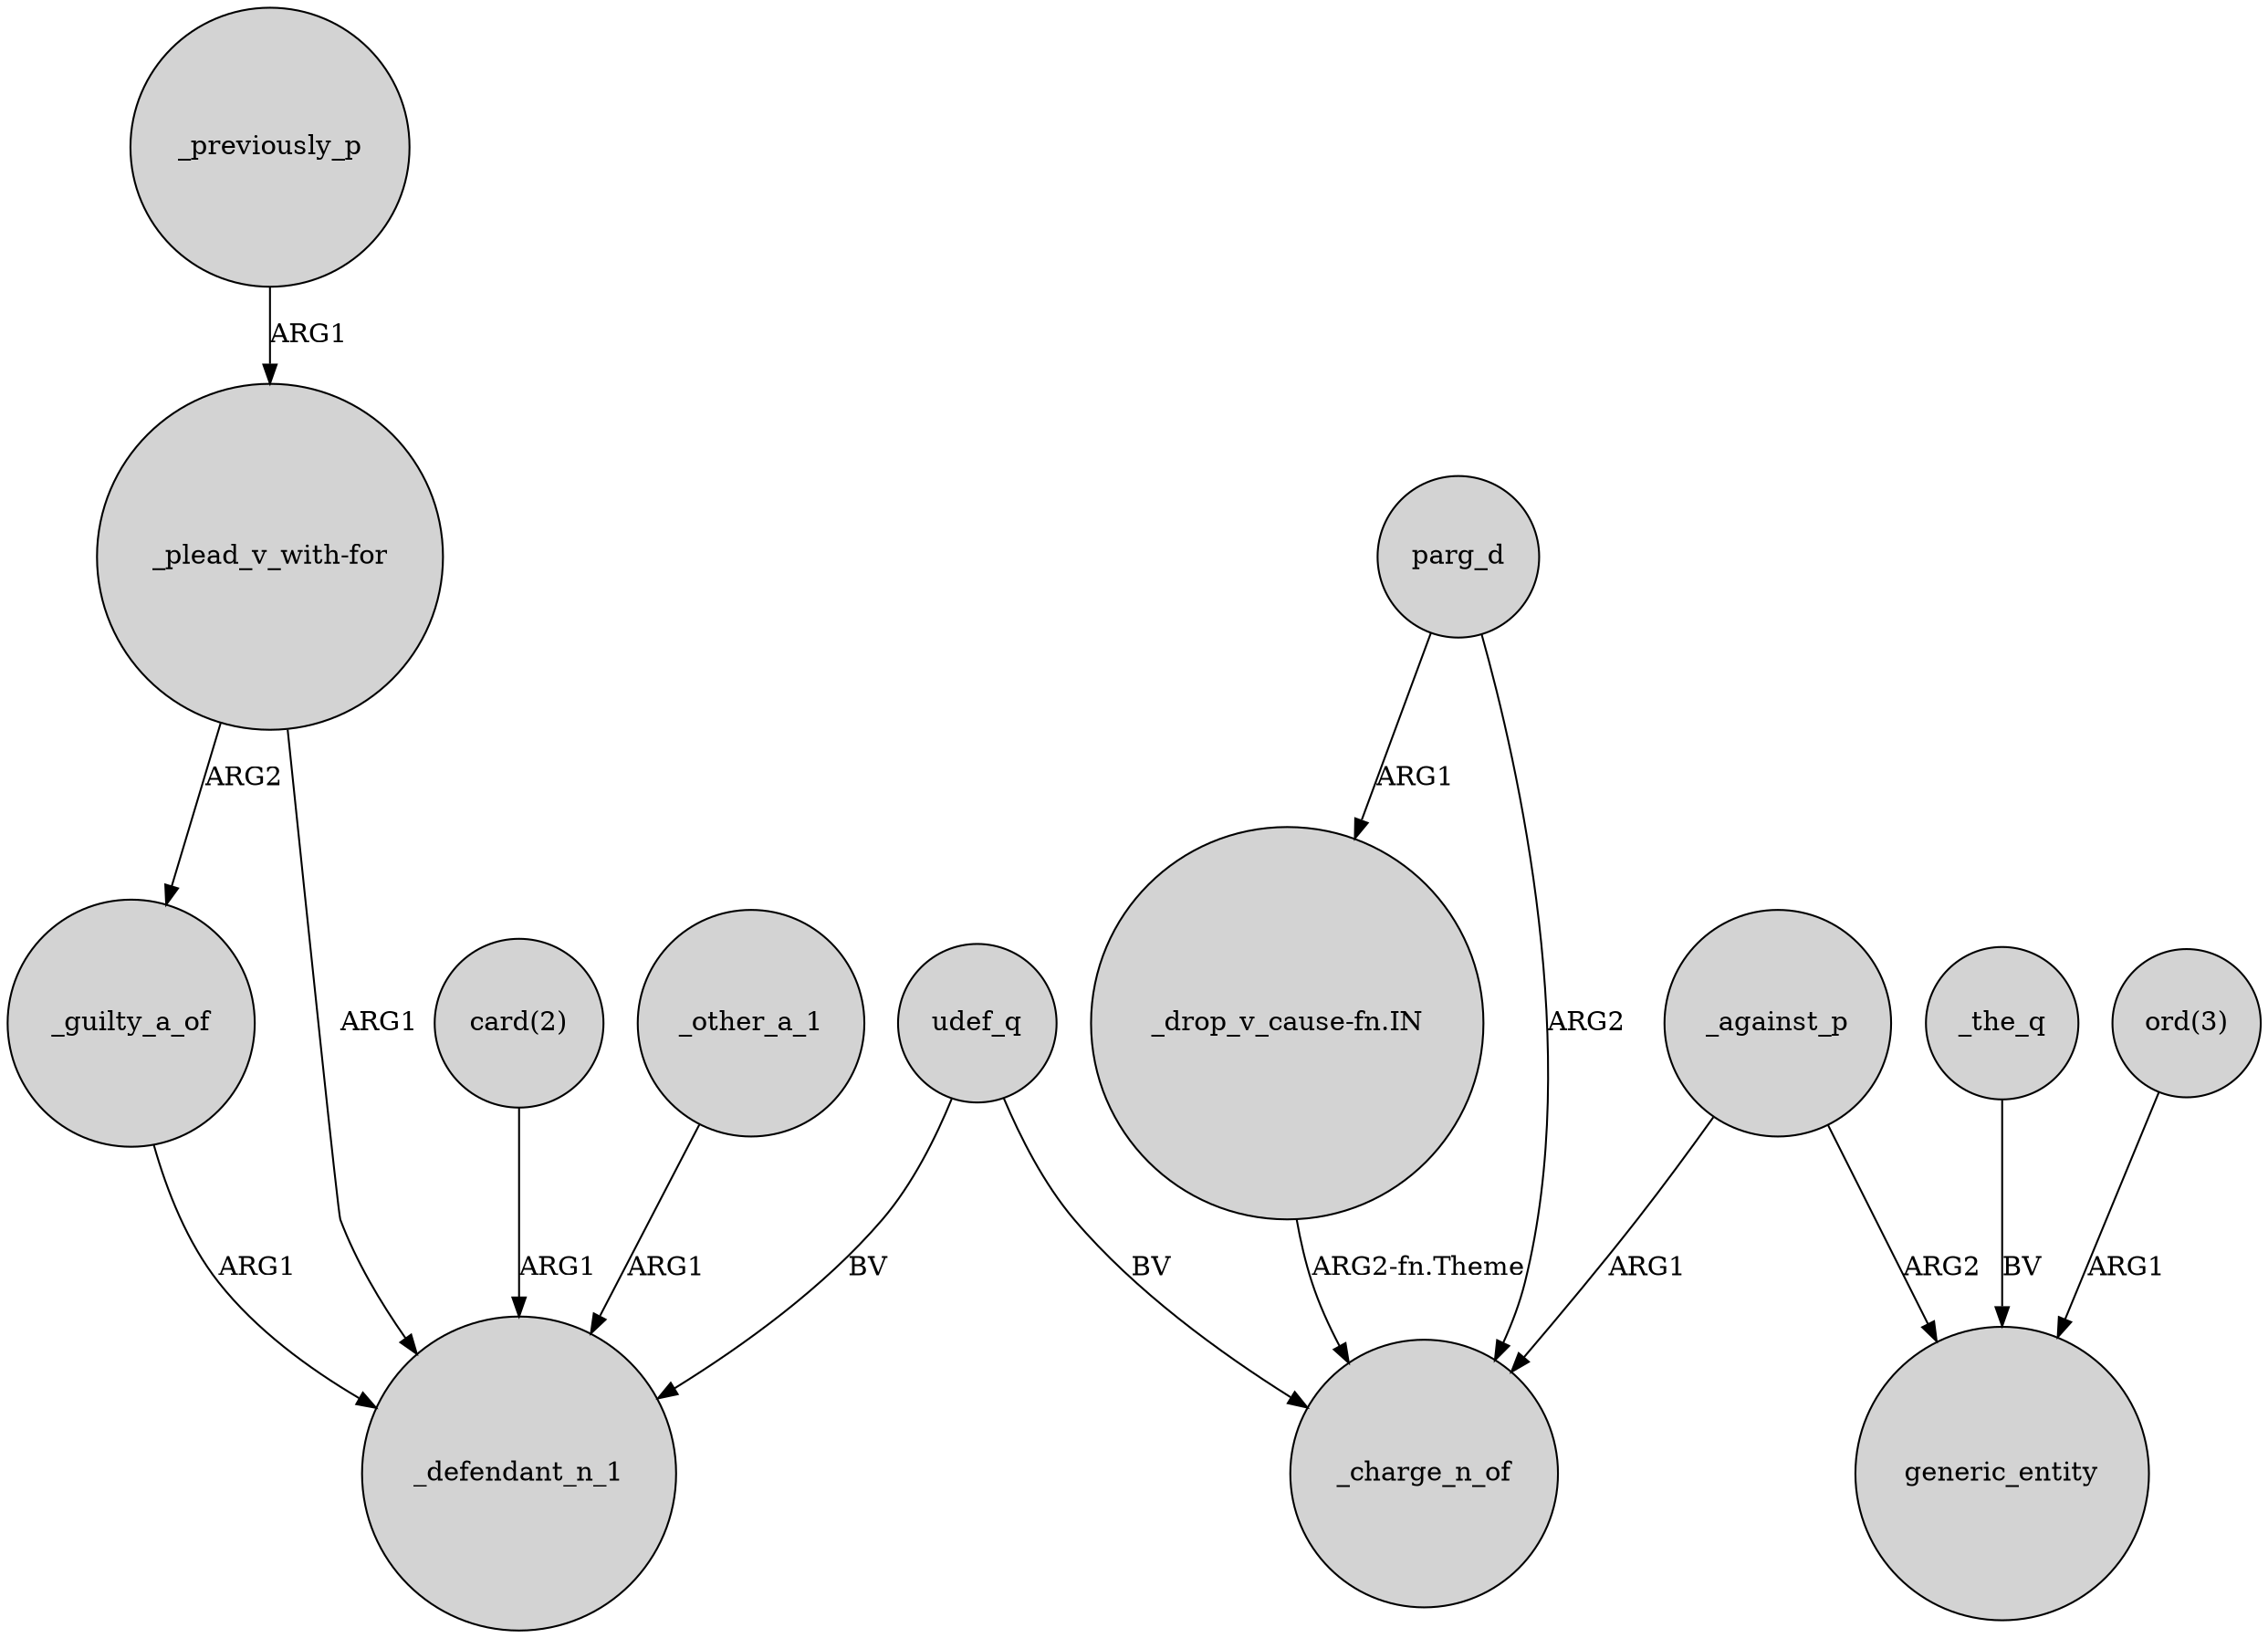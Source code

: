 digraph {
	node [shape=circle style=filled]
	_previously_p -> "_plead_v_with-for" [label=ARG1]
	_the_q -> generic_entity [label=BV]
	"_drop_v_cause-fn.IN" -> _charge_n_of [label="ARG2-fn.Theme"]
	udef_q -> _defendant_n_1 [label=BV]
	"_plead_v_with-for" -> _defendant_n_1 [label=ARG1]
	"ord(3)" -> generic_entity [label=ARG1]
	"_plead_v_with-for" -> _guilty_a_of [label=ARG2]
	_against_p -> generic_entity [label=ARG2]
	parg_d -> "_drop_v_cause-fn.IN" [label=ARG1]
	udef_q -> _charge_n_of [label=BV]
	"card(2)" -> _defendant_n_1 [label=ARG1]
	parg_d -> _charge_n_of [label=ARG2]
	_guilty_a_of -> _defendant_n_1 [label=ARG1]
	_against_p -> _charge_n_of [label=ARG1]
	_other_a_1 -> _defendant_n_1 [label=ARG1]
}
